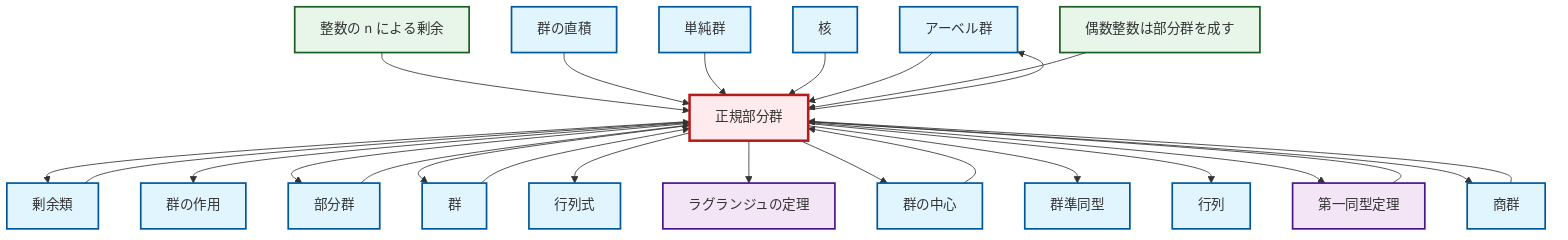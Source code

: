 graph TD
    classDef definition fill:#e1f5fe,stroke:#01579b,stroke-width:2px
    classDef theorem fill:#f3e5f5,stroke:#4a148c,stroke-width:2px
    classDef axiom fill:#fff3e0,stroke:#e65100,stroke-width:2px
    classDef example fill:#e8f5e9,stroke:#1b5e20,stroke-width:2px
    classDef current fill:#ffebee,stroke:#b71c1c,stroke-width:3px
    def-abelian-group["アーベル群"]:::definition
    thm-lagrange["ラグランジュの定理"]:::theorem
    def-kernel["核"]:::definition
    def-subgroup["部分群"]:::definition
    def-determinant["行列式"]:::definition
    def-group["群"]:::definition
    def-center-of-group["群の中心"]:::definition
    def-quotient-group["商群"]:::definition
    thm-first-isomorphism["第一同型定理"]:::theorem
    def-direct-product["群の直積"]:::definition
    def-normal-subgroup["正規部分群"]:::definition
    def-coset["剰余類"]:::definition
    def-group-action["群の作用"]:::definition
    def-homomorphism["群準同型"]:::definition
    ex-even-integers-subgroup["偶数整数は部分群を成す"]:::example
    ex-quotient-integers-mod-n["整数の n による剰余"]:::example
    def-matrix["行列"]:::definition
    def-simple-group["単純群"]:::definition
    def-normal-subgroup --> def-coset
    def-normal-subgroup --> def-group-action
    def-normal-subgroup --> def-abelian-group
    ex-quotient-integers-mod-n --> def-normal-subgroup
    def-direct-product --> def-normal-subgroup
    def-center-of-group --> def-normal-subgroup
    def-quotient-group --> def-normal-subgroup
    def-normal-subgroup --> def-subgroup
    def-coset --> def-normal-subgroup
    def-normal-subgroup --> def-group
    def-normal-subgroup --> def-determinant
    def-normal-subgroup --> thm-lagrange
    def-normal-subgroup --> def-center-of-group
    def-group --> def-normal-subgroup
    def-simple-group --> def-normal-subgroup
    def-normal-subgroup --> def-homomorphism
    def-normal-subgroup --> def-matrix
    def-kernel --> def-normal-subgroup
    def-normal-subgroup --> thm-first-isomorphism
    def-subgroup --> def-normal-subgroup
    def-normal-subgroup --> def-quotient-group
    def-abelian-group --> def-normal-subgroup
    ex-even-integers-subgroup --> def-normal-subgroup
    thm-first-isomorphism --> def-normal-subgroup
    class def-normal-subgroup current